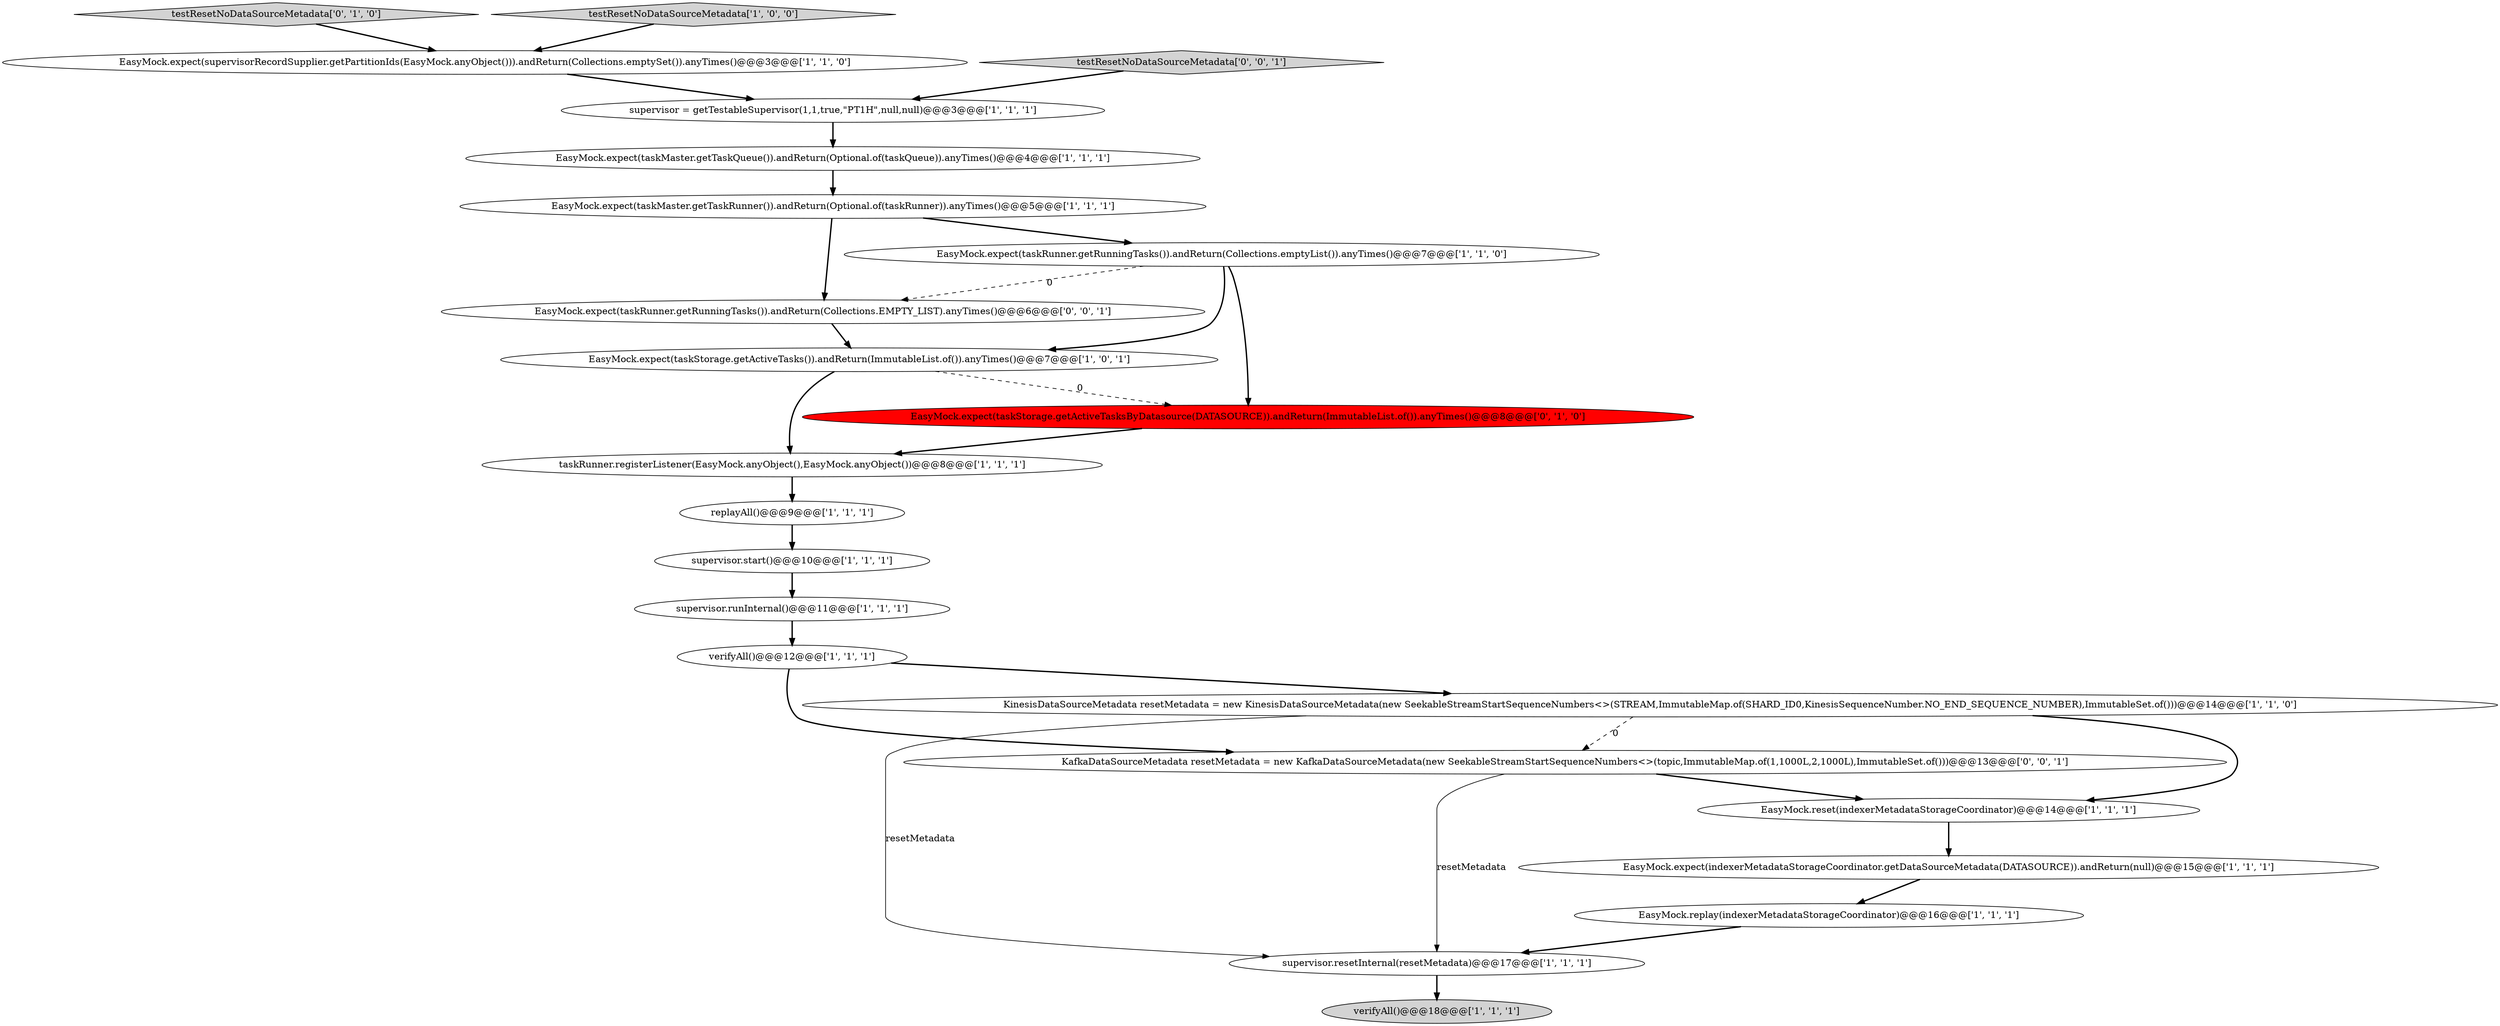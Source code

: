 digraph {
4 [style = filled, label = "EasyMock.replay(indexerMetadataStorageCoordinator)@@@16@@@['1', '1', '1']", fillcolor = white, shape = ellipse image = "AAA0AAABBB1BBB"];
22 [style = filled, label = "KafkaDataSourceMetadata resetMetadata = new KafkaDataSourceMetadata(new SeekableStreamStartSequenceNumbers<>(topic,ImmutableMap.of(1,1000L,2,1000L),ImmutableSet.of()))@@@13@@@['0', '0', '1']", fillcolor = white, shape = ellipse image = "AAA0AAABBB3BBB"];
7 [style = filled, label = "EasyMock.expect(indexerMetadataStorageCoordinator.getDataSourceMetadata(DATASOURCE)).andReturn(null)@@@15@@@['1', '1', '1']", fillcolor = white, shape = ellipse image = "AAA0AAABBB1BBB"];
0 [style = filled, label = "EasyMock.expect(supervisorRecordSupplier.getPartitionIds(EasyMock.anyObject())).andReturn(Collections.emptySet()).anyTimes()@@@3@@@['1', '1', '0']", fillcolor = white, shape = ellipse image = "AAA0AAABBB1BBB"];
1 [style = filled, label = "EasyMock.expect(taskMaster.getTaskQueue()).andReturn(Optional.of(taskQueue)).anyTimes()@@@4@@@['1', '1', '1']", fillcolor = white, shape = ellipse image = "AAA0AAABBB1BBB"];
2 [style = filled, label = "supervisor = getTestableSupervisor(1,1,true,\"PT1H\",null,null)@@@3@@@['1', '1', '1']", fillcolor = white, shape = ellipse image = "AAA0AAABBB1BBB"];
15 [style = filled, label = "KinesisDataSourceMetadata resetMetadata = new KinesisDataSourceMetadata(new SeekableStreamStartSequenceNumbers<>(STREAM,ImmutableMap.of(SHARD_ID0,KinesisSequenceNumber.NO_END_SEQUENCE_NUMBER),ImmutableSet.of()))@@@14@@@['1', '1', '0']", fillcolor = white, shape = ellipse image = "AAA0AAABBB1BBB"];
3 [style = filled, label = "taskRunner.registerListener(EasyMock.anyObject(),EasyMock.anyObject())@@@8@@@['1', '1', '1']", fillcolor = white, shape = ellipse image = "AAA0AAABBB1BBB"];
12 [style = filled, label = "EasyMock.reset(indexerMetadataStorageCoordinator)@@@14@@@['1', '1', '1']", fillcolor = white, shape = ellipse image = "AAA0AAABBB1BBB"];
18 [style = filled, label = "EasyMock.expect(taskStorage.getActiveTasksByDatasource(DATASOURCE)).andReturn(ImmutableList.of()).anyTimes()@@@8@@@['0', '1', '0']", fillcolor = red, shape = ellipse image = "AAA1AAABBB2BBB"];
9 [style = filled, label = "supervisor.start()@@@10@@@['1', '1', '1']", fillcolor = white, shape = ellipse image = "AAA0AAABBB1BBB"];
19 [style = filled, label = "testResetNoDataSourceMetadata['0', '1', '0']", fillcolor = lightgray, shape = diamond image = "AAA0AAABBB2BBB"];
20 [style = filled, label = "testResetNoDataSourceMetadata['0', '0', '1']", fillcolor = lightgray, shape = diamond image = "AAA0AAABBB3BBB"];
6 [style = filled, label = "EasyMock.expect(taskRunner.getRunningTasks()).andReturn(Collections.emptyList()).anyTimes()@@@7@@@['1', '1', '0']", fillcolor = white, shape = ellipse image = "AAA0AAABBB1BBB"];
10 [style = filled, label = "supervisor.resetInternal(resetMetadata)@@@17@@@['1', '1', '1']", fillcolor = white, shape = ellipse image = "AAA0AAABBB1BBB"];
14 [style = filled, label = "EasyMock.expect(taskStorage.getActiveTasks()).andReturn(ImmutableList.of()).anyTimes()@@@7@@@['1', '0', '1']", fillcolor = white, shape = ellipse image = "AAA0AAABBB1BBB"];
8 [style = filled, label = "replayAll()@@@9@@@['1', '1', '1']", fillcolor = white, shape = ellipse image = "AAA0AAABBB1BBB"];
5 [style = filled, label = "testResetNoDataSourceMetadata['1', '0', '0']", fillcolor = lightgray, shape = diamond image = "AAA0AAABBB1BBB"];
13 [style = filled, label = "verifyAll()@@@18@@@['1', '1', '1']", fillcolor = lightgray, shape = ellipse image = "AAA0AAABBB1BBB"];
11 [style = filled, label = "verifyAll()@@@12@@@['1', '1', '1']", fillcolor = white, shape = ellipse image = "AAA0AAABBB1BBB"];
17 [style = filled, label = "supervisor.runInternal()@@@11@@@['1', '1', '1']", fillcolor = white, shape = ellipse image = "AAA0AAABBB1BBB"];
16 [style = filled, label = "EasyMock.expect(taskMaster.getTaskRunner()).andReturn(Optional.of(taskRunner)).anyTimes()@@@5@@@['1', '1', '1']", fillcolor = white, shape = ellipse image = "AAA0AAABBB1BBB"];
21 [style = filled, label = "EasyMock.expect(taskRunner.getRunningTasks()).andReturn(Collections.EMPTY_LIST).anyTimes()@@@6@@@['0', '0', '1']", fillcolor = white, shape = ellipse image = "AAA0AAABBB3BBB"];
14->3 [style = bold, label=""];
4->10 [style = bold, label=""];
6->21 [style = dashed, label="0"];
18->3 [style = bold, label=""];
22->10 [style = solid, label="resetMetadata"];
2->1 [style = bold, label=""];
6->18 [style = bold, label=""];
16->6 [style = bold, label=""];
0->2 [style = bold, label=""];
9->17 [style = bold, label=""];
7->4 [style = bold, label=""];
15->10 [style = solid, label="resetMetadata"];
12->7 [style = bold, label=""];
15->22 [style = dashed, label="0"];
11->15 [style = bold, label=""];
19->0 [style = bold, label=""];
20->2 [style = bold, label=""];
6->14 [style = bold, label=""];
10->13 [style = bold, label=""];
5->0 [style = bold, label=""];
1->16 [style = bold, label=""];
16->21 [style = bold, label=""];
3->8 [style = bold, label=""];
22->12 [style = bold, label=""];
8->9 [style = bold, label=""];
11->22 [style = bold, label=""];
15->12 [style = bold, label=""];
14->18 [style = dashed, label="0"];
21->14 [style = bold, label=""];
17->11 [style = bold, label=""];
}

